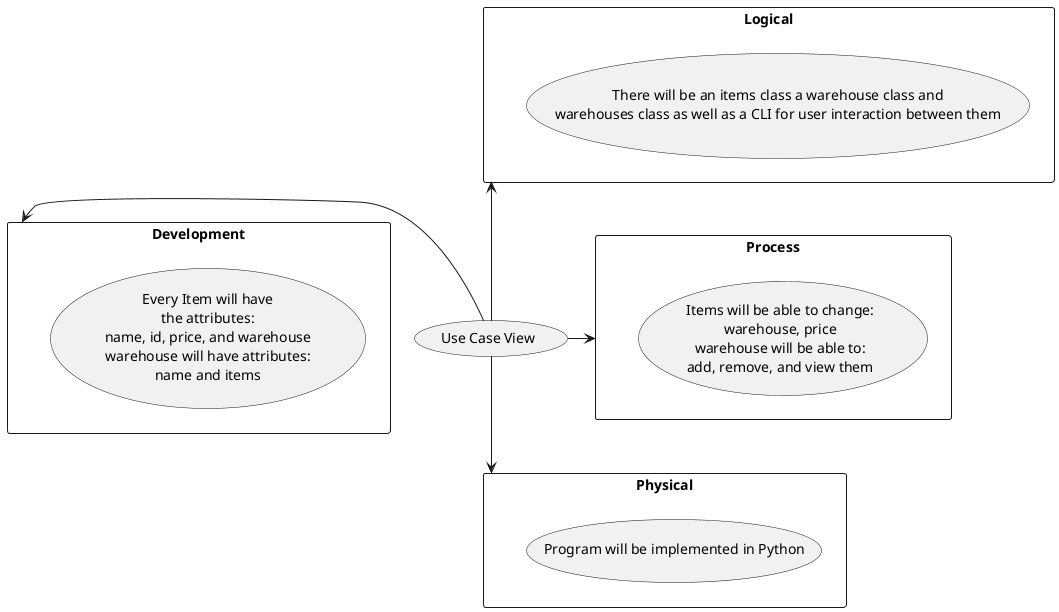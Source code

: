 @startuml
usecase (Use Case View) as UC0
rectangle Development {
  usecase UC1 as "Every Item will have
the attributes:
name, id, price, and warehouse
warehouse will have attributes:
name and items"
}
rectangle Process {
  usecase UC2 as "Items will be able to change: 
warehouse, price
warehouse will be able to:
add, remove, and view them"
}
rectangle Logical {
  usecase UC3 as "There will be an items class a warehouse class and
    warehouses class as well as a CLI for user interaction between them"
}
rectangle Physical {
  usecase UC4 as "Program will be implemented in Python"
}
UC0 -left-> Development
UC0 -right-> Process
UC0 -up-> Logical
UC0 -down-> Physical
@enduml